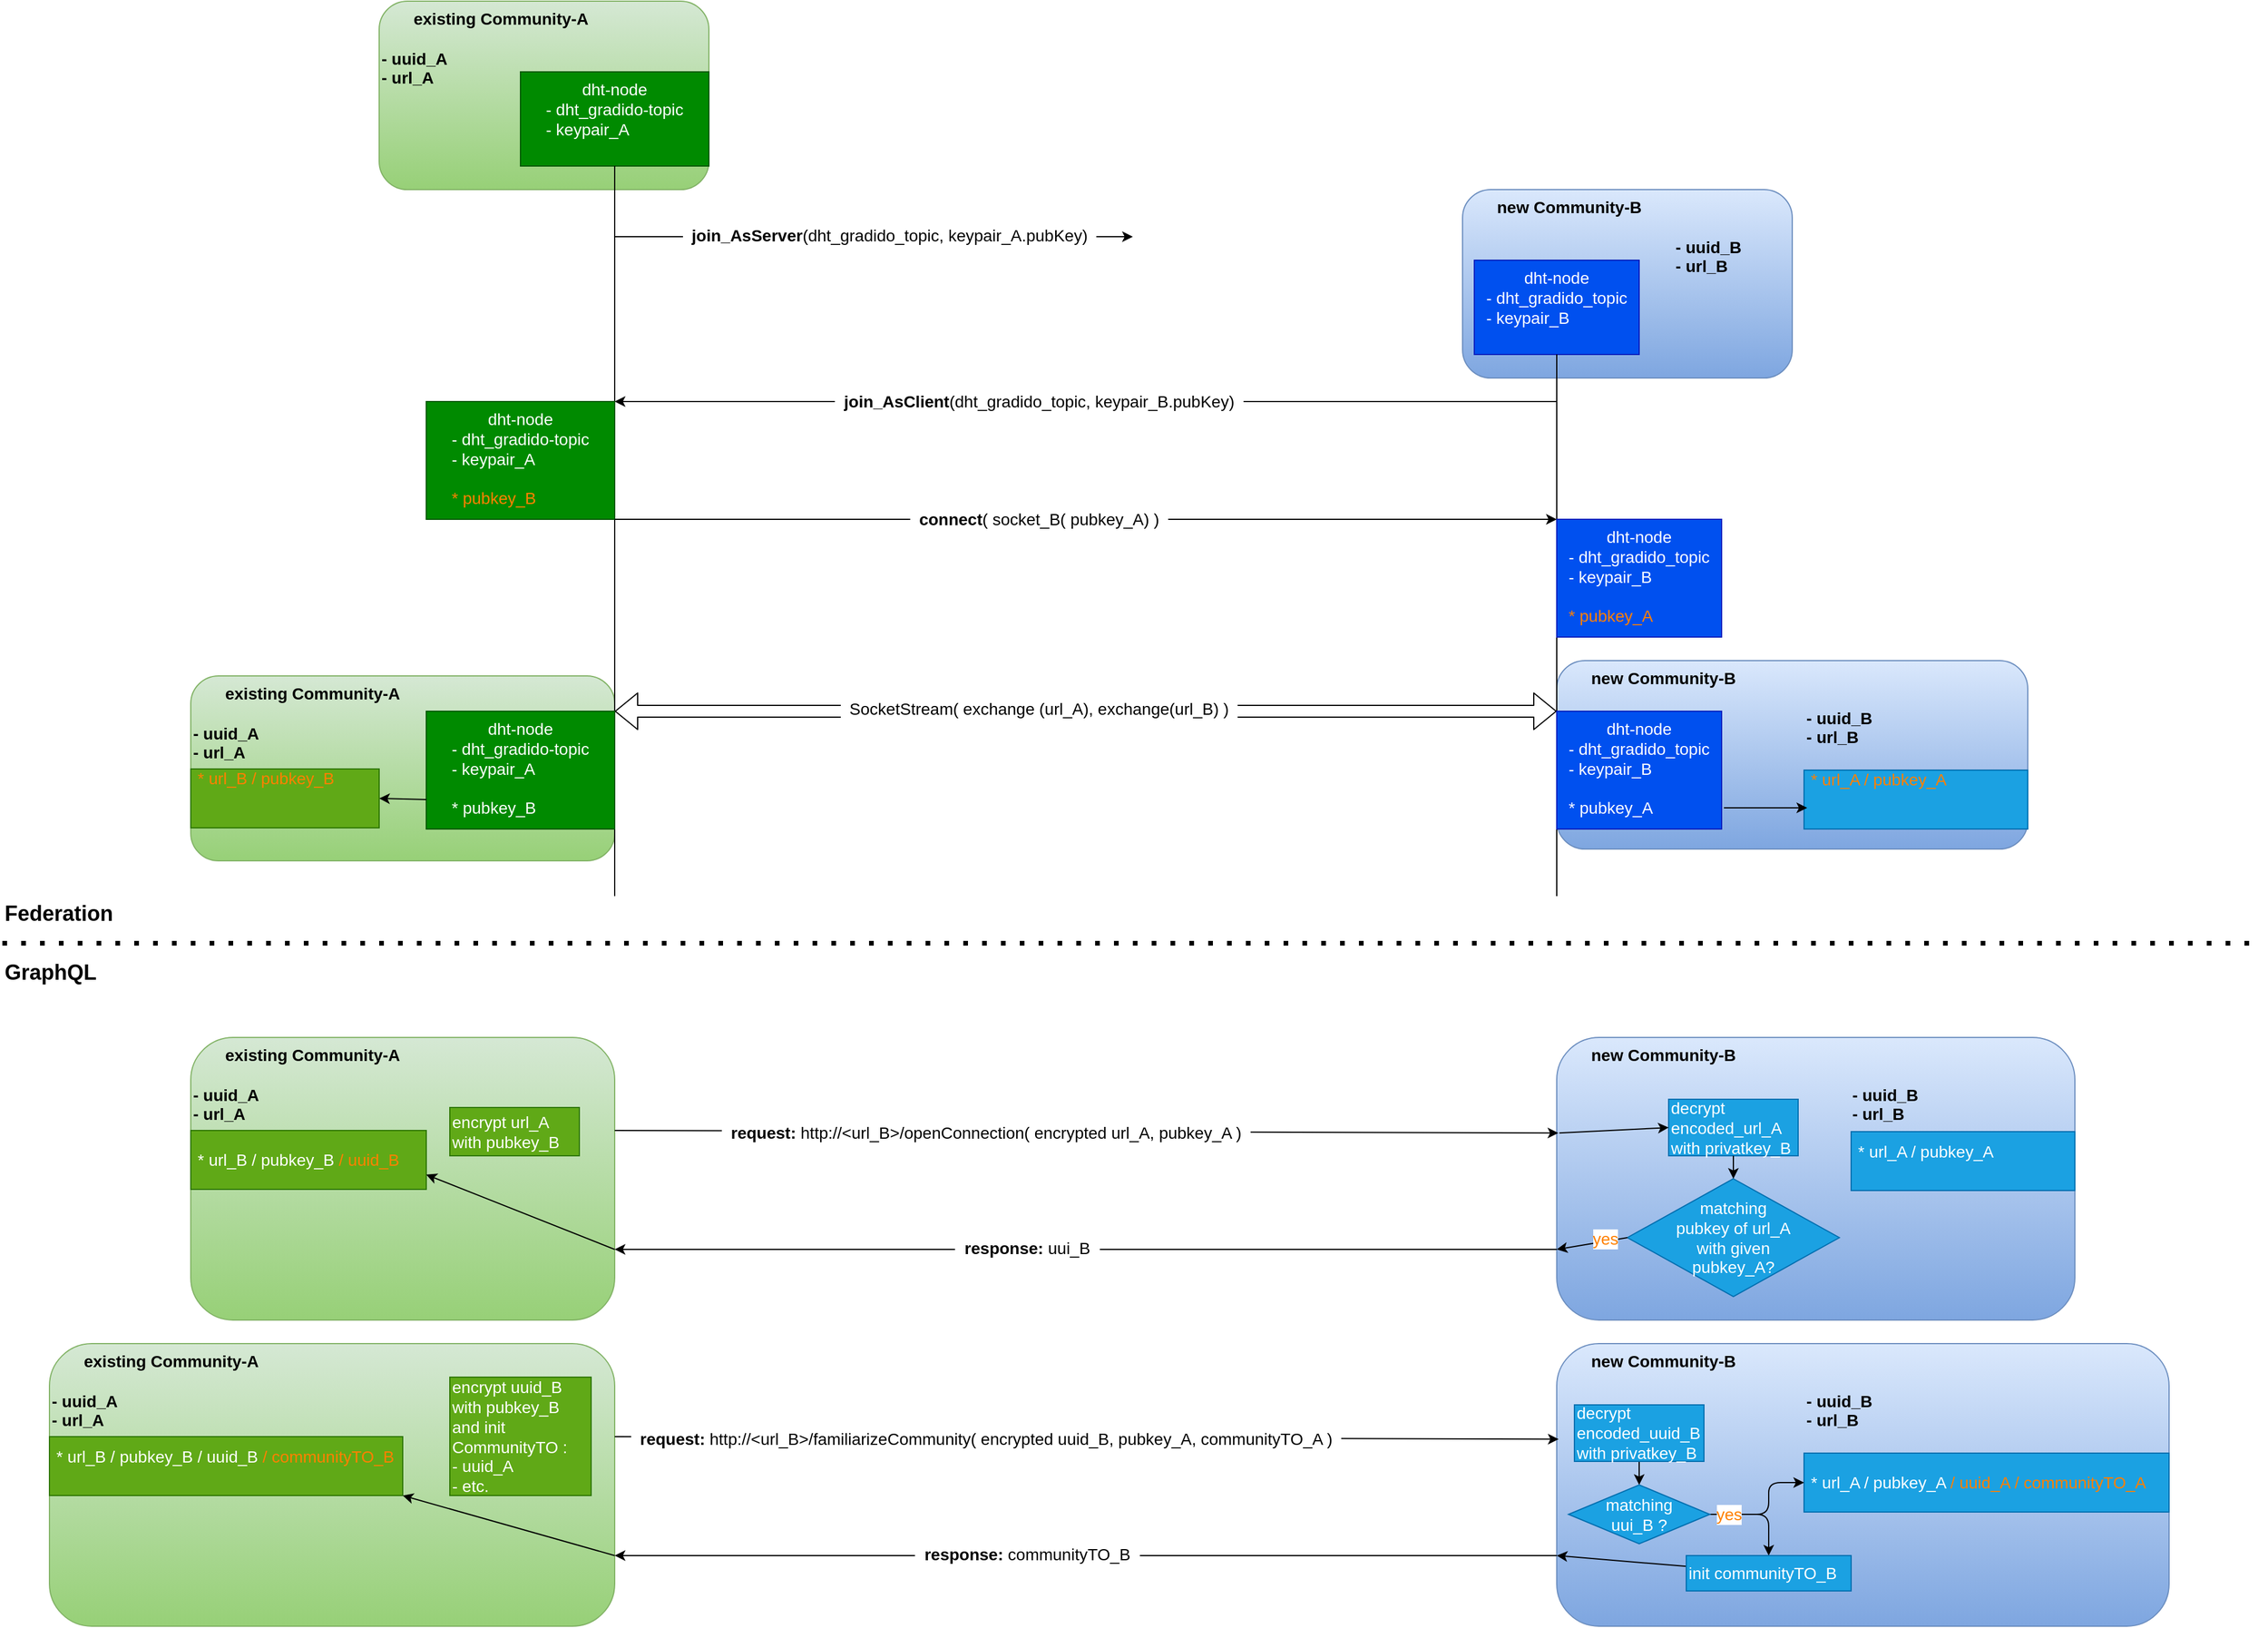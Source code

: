 <mxfile>
    <diagram id="jqy9GLoHfEna4h-l2pXZ" name="Seite-1">
        <mxGraphModel dx="2148" dy="1600" grid="1" gridSize="10" guides="1" tooltips="1" connect="1" arrows="1" fold="1" page="1" pageScale="1" pageWidth="2336" pageHeight="1654" math="0" shadow="0">
            <root>
                <mxCell id="0"/>
                <mxCell id="1" parent="0"/>
                <mxCell id="39" value="&lt;div&gt;&lt;span&gt;&amp;nbsp; &amp;nbsp; &amp;nbsp; &amp;nbsp;new Community-B&lt;/span&gt;&lt;/div&gt;&lt;div&gt;&lt;span&gt;&lt;br&gt;&lt;/span&gt;&lt;/div&gt;&lt;div&gt;&lt;span&gt;&amp;nbsp; &amp;nbsp; &amp;nbsp; &amp;nbsp; &amp;nbsp; &amp;nbsp; &amp;nbsp; &amp;nbsp; &amp;nbsp; &amp;nbsp; &amp;nbsp; &amp;nbsp; &amp;nbsp; &amp;nbsp; &amp;nbsp; &amp;nbsp; &amp;nbsp; &amp;nbsp; &amp;nbsp; &amp;nbsp; &amp;nbsp; &amp;nbsp; &amp;nbsp; &amp;nbsp; &amp;nbsp; &amp;nbsp; &amp;nbsp; - uuid_B&lt;/span&gt;&lt;/div&gt;&lt;div&gt;&lt;span&gt;&amp;nbsp; &amp;nbsp; &amp;nbsp; &amp;nbsp; &amp;nbsp; &amp;nbsp; &amp;nbsp; &amp;nbsp; &amp;nbsp; &amp;nbsp; &amp;nbsp; &amp;nbsp; &amp;nbsp; &amp;nbsp; &amp;nbsp; &amp;nbsp; &amp;nbsp; &amp;nbsp; &amp;nbsp; &amp;nbsp; &amp;nbsp; &amp;nbsp; &amp;nbsp; &amp;nbsp; &amp;nbsp; &amp;nbsp; &amp;nbsp; - url_B&lt;/span&gt;&lt;br&gt;&lt;/div&gt;" style="rounded=1;whiteSpace=wrap;html=1;verticalAlign=top;fontStyle=1;fontSize=14;align=left;fillColor=#dae8fc;strokeColor=#6c8ebf;gradientColor=#7ea6e0;" vertex="1" parent="1">
                    <mxGeometry x="1360" y="640" width="400" height="160" as="geometry"/>
                </mxCell>
                <mxCell id="35" value="&lt;div style=&quot;text-align: center&quot;&gt;&lt;span&gt;&amp;nbsp; &amp;nbsp; &amp;nbsp; &amp;nbsp;existing Community-A&lt;/span&gt;&lt;/div&gt;&lt;div&gt;&lt;span&gt;&lt;br&gt;&lt;/span&gt;&lt;/div&gt;&lt;div&gt;&lt;span&gt;- uuid_A&lt;/span&gt;&lt;/div&gt;&lt;div&gt;&lt;span&gt;- url_A&lt;/span&gt;&lt;/div&gt;" style="rounded=1;whiteSpace=wrap;html=1;verticalAlign=top;fontStyle=1;fontSize=14;align=left;fillColor=#d5e8d4;strokeColor=#82b366;gradientColor=#97d077;" vertex="1" parent="1">
                    <mxGeometry x="200" y="653" width="360" height="157" as="geometry"/>
                </mxCell>
                <mxCell id="2" value="&lt;div style=&quot;text-align: center&quot;&gt;&lt;span&gt;&amp;nbsp; &amp;nbsp; &amp;nbsp; &amp;nbsp;existing Community-A&lt;/span&gt;&lt;/div&gt;&lt;div&gt;&lt;span&gt;&lt;br&gt;&lt;/span&gt;&lt;/div&gt;&lt;div&gt;&lt;span&gt;- uuid_A&lt;/span&gt;&lt;/div&gt;&lt;div&gt;&lt;span&gt;- url_A&lt;/span&gt;&lt;br&gt;&lt;/div&gt;" style="rounded=1;whiteSpace=wrap;html=1;verticalAlign=top;fontStyle=1;fontSize=14;align=left;fillColor=#d5e8d4;strokeColor=#82b366;gradientColor=#97d077;" vertex="1" parent="1">
                    <mxGeometry x="360" y="80" width="280" height="160" as="geometry"/>
                </mxCell>
                <mxCell id="3" value="dht-node&lt;br&gt;- dht_gradido-topic&lt;br&gt;&lt;div style=&quot;text-align: left&quot;&gt;&lt;span&gt;- keypair_A&lt;/span&gt;&lt;/div&gt;" style="rounded=0;whiteSpace=wrap;html=1;fontSize=14;fillColor=#008a00;fontColor=#ffffff;strokeColor=#005700;verticalAlign=top;" vertex="1" parent="1">
                    <mxGeometry x="480" y="140" width="160" height="80" as="geometry"/>
                </mxCell>
                <mxCell id="4" value="&lt;div&gt;&lt;span&gt;&amp;nbsp; &amp;nbsp; &amp;nbsp; &amp;nbsp;new Community-B&lt;/span&gt;&lt;/div&gt;&lt;div&gt;&lt;span&gt;&lt;br&gt;&lt;/span&gt;&lt;/div&gt;&lt;div&gt;&lt;span&gt;&amp;nbsp; &amp;nbsp; &amp;nbsp; &amp;nbsp; &amp;nbsp; &amp;nbsp; &amp;nbsp; &amp;nbsp; &amp;nbsp; &amp;nbsp; &amp;nbsp; &amp;nbsp; &amp;nbsp; &amp;nbsp; &amp;nbsp; &amp;nbsp; &amp;nbsp; &amp;nbsp; &amp;nbsp; &amp;nbsp; &amp;nbsp; &amp;nbsp; &amp;nbsp; - uuid_B&lt;/span&gt;&lt;/div&gt;&lt;div&gt;&lt;span&gt;&amp;nbsp; &amp;nbsp; &amp;nbsp; &amp;nbsp; &amp;nbsp; &amp;nbsp; &amp;nbsp; &amp;nbsp; &amp;nbsp; &amp;nbsp; &amp;nbsp; &amp;nbsp; &amp;nbsp; &amp;nbsp; &amp;nbsp; &amp;nbsp; &amp;nbsp; &amp;nbsp; &amp;nbsp; &amp;nbsp; &amp;nbsp; &amp;nbsp; &amp;nbsp; - url_B&lt;/span&gt;&lt;br&gt;&lt;/div&gt;" style="rounded=1;whiteSpace=wrap;html=1;verticalAlign=top;fontStyle=1;fontSize=14;align=left;fillColor=#dae8fc;strokeColor=#6c8ebf;gradientColor=#7ea6e0;" vertex="1" parent="1">
                    <mxGeometry x="1280" y="240" width="280" height="160" as="geometry"/>
                </mxCell>
                <mxCell id="5" value="dht-node&lt;br&gt;&lt;div style=&quot;text-align: left&quot;&gt;&lt;span&gt;- dht_gradido_topic&lt;/span&gt;&lt;/div&gt;&lt;div style=&quot;text-align: left&quot;&gt;&lt;span&gt;- keypair_B&lt;/span&gt;&lt;/div&gt;" style="rounded=0;whiteSpace=wrap;html=1;fontSize=14;fillColor=#0050ef;fontColor=#ffffff;strokeColor=#001DBC;verticalAlign=top;" vertex="1" parent="1">
                    <mxGeometry x="1290" y="300" width="140" height="80" as="geometry"/>
                </mxCell>
                <mxCell id="15" value="" style="endArrow=classic;html=1;fontSize=14;" edge="1" parent="1">
                    <mxGeometry width="50" height="50" relative="1" as="geometry">
                        <mxPoint x="560" y="280" as="sourcePoint"/>
                        <mxPoint x="1000" y="280" as="targetPoint"/>
                    </mxGeometry>
                </mxCell>
                <mxCell id="17" value="&lt;b&gt;&amp;nbsp; join_AsServer&lt;/b&gt;(dht_gradido_topic, keypair_A.pubKey)&amp;nbsp;&amp;nbsp;" style="edgeLabel;html=1;align=center;verticalAlign=middle;resizable=0;points=[];fontSize=14;" vertex="1" connectable="0" parent="15">
                    <mxGeometry x="0.222" relative="1" as="geometry">
                        <mxPoint x="-36" y="-1" as="offset"/>
                    </mxGeometry>
                </mxCell>
                <mxCell id="19" value="" style="endArrow=classic;html=1;fontSize=14;" edge="1" parent="1">
                    <mxGeometry width="50" height="50" relative="1" as="geometry">
                        <mxPoint x="1360" y="420" as="sourcePoint"/>
                        <mxPoint x="560" y="420" as="targetPoint"/>
                    </mxGeometry>
                </mxCell>
                <mxCell id="20" value="&lt;b&gt;&amp;nbsp; join_AsClient&lt;/b&gt;(dht_gradido_topic, keypair_B.pubKey)&amp;nbsp;&amp;nbsp;" style="edgeLabel;html=1;align=center;verticalAlign=middle;resizable=0;points=[];fontSize=14;" vertex="1" connectable="0" parent="19">
                    <mxGeometry x="0.416" relative="1" as="geometry">
                        <mxPoint x="126" as="offset"/>
                    </mxGeometry>
                </mxCell>
                <mxCell id="23" value="" style="endArrow=none;html=1;fontSize=14;entryX=0.5;entryY=1;entryDx=0;entryDy=0;" edge="1" parent="1" target="3">
                    <mxGeometry width="50" height="50" relative="1" as="geometry">
                        <mxPoint x="560" y="840" as="sourcePoint"/>
                        <mxPoint x="990" y="390" as="targetPoint"/>
                    </mxGeometry>
                </mxCell>
                <mxCell id="24" value="" style="endArrow=none;html=1;fontSize=14;entryX=0.5;entryY=1;entryDx=0;entryDy=0;" edge="1" parent="1" target="5">
                    <mxGeometry width="50" height="50" relative="1" as="geometry">
                        <mxPoint x="1360" y="840" as="sourcePoint"/>
                        <mxPoint x="1090" y="100" as="targetPoint"/>
                    </mxGeometry>
                </mxCell>
                <mxCell id="25" value="dht-node&lt;br&gt;- dht_gradido-topic&lt;br&gt;&lt;div style=&quot;text-align: left&quot;&gt;&lt;span&gt;- keypair_A&lt;/span&gt;&lt;/div&gt;&lt;div style=&quot;text-align: left&quot;&gt;&lt;span&gt;&lt;br&gt;&lt;/span&gt;&lt;/div&gt;&lt;div style=&quot;text-align: left&quot;&gt;&lt;span&gt;&lt;font color=&quot;#ff8000&quot;&gt;* pubkey_B&lt;/font&gt;&lt;/span&gt;&lt;/div&gt;" style="rounded=0;whiteSpace=wrap;html=1;fontSize=14;fillColor=#008a00;fontColor=#ffffff;strokeColor=#005700;verticalAlign=top;" vertex="1" parent="1">
                    <mxGeometry x="400" y="420" width="160" height="100" as="geometry"/>
                </mxCell>
                <mxCell id="26" value="dht-node&lt;br&gt;&lt;div style=&quot;text-align: left&quot;&gt;&lt;span&gt;- dht_gradido_topic&lt;/span&gt;&lt;/div&gt;&lt;div style=&quot;text-align: left&quot;&gt;&lt;span&gt;- keypair_B&lt;/span&gt;&lt;/div&gt;&lt;div style=&quot;text-align: left&quot;&gt;&lt;span&gt;&lt;br&gt;&lt;/span&gt;&lt;/div&gt;&lt;div style=&quot;text-align: left&quot;&gt;&lt;span&gt;&lt;font color=&quot;#ff8000&quot;&gt;* pubkey_A&lt;/font&gt;&lt;/span&gt;&lt;/div&gt;" style="rounded=0;whiteSpace=wrap;html=1;fontSize=14;fillColor=#0050ef;fontColor=#ffffff;strokeColor=#001DBC;verticalAlign=top;" vertex="1" parent="1">
                    <mxGeometry x="1360" y="520" width="140" height="100" as="geometry"/>
                </mxCell>
                <mxCell id="27" value="" style="endArrow=classic;html=1;fontSize=14;" edge="1" parent="1">
                    <mxGeometry width="50" height="50" relative="1" as="geometry">
                        <mxPoint x="560" y="520" as="sourcePoint"/>
                        <mxPoint x="1360" y="520" as="targetPoint"/>
                    </mxGeometry>
                </mxCell>
                <mxCell id="28" value="&lt;b&gt;&amp;nbsp; connect&lt;/b&gt;( socket_B( pubkey_A) )&amp;nbsp;&amp;nbsp;" style="edgeLabel;html=1;align=center;verticalAlign=middle;resizable=0;points=[];fontSize=14;" vertex="1" connectable="0" parent="27">
                    <mxGeometry x="0.222" relative="1" as="geometry">
                        <mxPoint x="-129" as="offset"/>
                    </mxGeometry>
                </mxCell>
                <mxCell id="31" value="" style="shape=flexArrow;endArrow=classic;startArrow=classic;html=1;fontSize=14;" edge="1" parent="1">
                    <mxGeometry width="100" height="100" relative="1" as="geometry">
                        <mxPoint x="560" y="683" as="sourcePoint"/>
                        <mxPoint x="1360" y="683" as="targetPoint"/>
                    </mxGeometry>
                </mxCell>
                <mxCell id="32" value="&amp;nbsp; SocketStream( exchange (url_A), exchange(url_B) )&amp;nbsp;&amp;nbsp;" style="edgeLabel;html=1;align=center;verticalAlign=middle;resizable=0;points=[];fontSize=14;" vertex="1" connectable="0" parent="31">
                    <mxGeometry x="-0.215" y="-1" relative="1" as="geometry">
                        <mxPoint x="46" y="-3" as="offset"/>
                    </mxGeometry>
                </mxCell>
                <mxCell id="33" value="dht-node&lt;br&gt;- dht_gradido-topic&lt;br&gt;&lt;div style=&quot;text-align: left&quot;&gt;&lt;span&gt;- keypair_A&lt;/span&gt;&lt;/div&gt;&lt;div style=&quot;text-align: left&quot;&gt;&lt;span&gt;&lt;br&gt;&lt;/span&gt;&lt;/div&gt;&lt;div style=&quot;text-align: left&quot;&gt;&lt;span&gt;* pubkey_B&lt;/span&gt;&lt;/div&gt;" style="rounded=0;whiteSpace=wrap;html=1;fontSize=14;fillColor=#008a00;fontColor=#ffffff;strokeColor=#005700;verticalAlign=top;" vertex="1" parent="1">
                    <mxGeometry x="400" y="683" width="160" height="100" as="geometry"/>
                </mxCell>
                <mxCell id="34" value="dht-node&lt;br&gt;&lt;div style=&quot;text-align: left&quot;&gt;&lt;span&gt;- dht_gradido_topic&lt;/span&gt;&lt;/div&gt;&lt;div style=&quot;text-align: left&quot;&gt;&lt;span&gt;- keypair_B&lt;/span&gt;&lt;/div&gt;&lt;div style=&quot;text-align: left&quot;&gt;&lt;span&gt;&lt;br&gt;&lt;/span&gt;&lt;/div&gt;&lt;div style=&quot;text-align: left&quot;&gt;&lt;span&gt;* pubkey_A&lt;/span&gt;&lt;/div&gt;" style="rounded=0;whiteSpace=wrap;html=1;fontSize=14;fillColor=#0050ef;fontColor=#ffffff;strokeColor=#001DBC;verticalAlign=top;" vertex="1" parent="1">
                    <mxGeometry x="1360" y="683" width="140" height="100" as="geometry"/>
                </mxCell>
                <mxCell id="36" value="" style="endArrow=classic;html=1;fontSize=14;exitX=0;exitY=0.75;exitDx=0;exitDy=0;startArrow=none;entryX=1;entryY=0.5;entryDx=0;entryDy=0;" edge="1" parent="1" source="33" target="37">
                    <mxGeometry width="50" height="50" relative="1" as="geometry">
                        <mxPoint x="620" y="783" as="sourcePoint"/>
                        <mxPoint x="240" y="742" as="targetPoint"/>
                    </mxGeometry>
                </mxCell>
                <mxCell id="37" value="&lt;font color=&quot;#ff8000&quot;&gt;&amp;nbsp;* url_B / pubkey_B&lt;br&gt;&lt;br&gt;&lt;br&gt;&lt;/font&gt;" style="rounded=0;whiteSpace=wrap;html=1;fontSize=14;fillColor=#60a917;fontColor=#ffffff;strokeColor=#2D7600;align=left;" vertex="1" parent="1">
                    <mxGeometry x="200" y="732" width="160" height="50" as="geometry"/>
                </mxCell>
                <mxCell id="40" value="&lt;font color=&quot;#ff8000&quot;&gt;&amp;nbsp;* url_A / pubkey_A&lt;br&gt;&lt;br&gt;&lt;br&gt;&lt;/font&gt;" style="rounded=0;whiteSpace=wrap;html=1;fontSize=14;fillColor=#1ba1e2;fontColor=#ffffff;strokeColor=#006EAF;align=left;" vertex="1" parent="1">
                    <mxGeometry x="1570" y="733" width="190" height="50" as="geometry"/>
                </mxCell>
                <mxCell id="41" value="" style="endArrow=classic;html=1;fontSize=14;exitX=1.014;exitY=0.82;exitDx=0;exitDy=0;exitPerimeter=0;entryX=0.014;entryY=0.64;entryDx=0;entryDy=0;entryPerimeter=0;" edge="1" parent="1" source="34" target="40">
                    <mxGeometry width="50" height="50" relative="1" as="geometry">
                        <mxPoint x="1770" y="600" as="sourcePoint"/>
                        <mxPoint x="1820" y="550" as="targetPoint"/>
                    </mxGeometry>
                </mxCell>
                <mxCell id="42" value="&lt;div style=&quot;text-align: center&quot;&gt;&lt;span&gt;&amp;nbsp; &amp;nbsp; &amp;nbsp; &amp;nbsp;existing Community-A&lt;/span&gt;&lt;/div&gt;&lt;div&gt;&lt;span&gt;&lt;br&gt;&lt;/span&gt;&lt;/div&gt;&lt;div&gt;&lt;span&gt;- uuid_A&lt;/span&gt;&lt;/div&gt;&lt;div&gt;&lt;span&gt;- url_A&lt;/span&gt;&lt;/div&gt;" style="rounded=1;whiteSpace=wrap;html=1;verticalAlign=top;fontStyle=1;fontSize=14;align=left;fillColor=#d5e8d4;strokeColor=#82b366;gradientColor=#97d077;" vertex="1" parent="1">
                    <mxGeometry x="200" y="960" width="360" height="240" as="geometry"/>
                </mxCell>
                <mxCell id="43" value="&amp;nbsp;* url_B / pubkey_B &lt;font color=&quot;#ff8000&quot;&gt;/ uuid_B&lt;/font&gt;&lt;br&gt;" style="rounded=0;whiteSpace=wrap;html=1;fontSize=14;fillColor=#60a917;fontColor=#ffffff;strokeColor=#2D7600;align=left;" vertex="1" parent="1">
                    <mxGeometry x="200" y="1039" width="200" height="50" as="geometry"/>
                </mxCell>
                <mxCell id="44" value="&lt;div&gt;&lt;span&gt;&amp;nbsp; &amp;nbsp; &amp;nbsp; &amp;nbsp;new Community-B&lt;/span&gt;&lt;/div&gt;&lt;div&gt;&lt;span&gt;&lt;br&gt;&lt;/span&gt;&lt;/div&gt;&lt;div&gt;&lt;span&gt;&amp;nbsp; &amp;nbsp; &amp;nbsp; &amp;nbsp; &amp;nbsp; &amp;nbsp; &amp;nbsp; &amp;nbsp; &amp;nbsp; &amp;nbsp; &amp;nbsp; &amp;nbsp; &amp;nbsp; &amp;nbsp; &amp;nbsp; &amp;nbsp; &amp;nbsp; &amp;nbsp; &amp;nbsp; &amp;nbsp; &amp;nbsp; &amp;nbsp; &amp;nbsp; &amp;nbsp; &amp;nbsp; &amp;nbsp; &amp;nbsp; &amp;nbsp; &amp;nbsp; &amp;nbsp; &amp;nbsp; &amp;nbsp; - uuid_B&lt;/span&gt;&lt;/div&gt;&lt;div&gt;&lt;span&gt;&amp;nbsp; &amp;nbsp; &amp;nbsp; &amp;nbsp; &amp;nbsp; &amp;nbsp; &amp;nbsp; &amp;nbsp; &amp;nbsp; &amp;nbsp; &amp;nbsp; &amp;nbsp; &amp;nbsp; &amp;nbsp; &amp;nbsp; &amp;nbsp; &amp;nbsp; &amp;nbsp; &amp;nbsp; &amp;nbsp; &amp;nbsp; &amp;nbsp; &amp;nbsp; &amp;nbsp; &amp;nbsp; &amp;nbsp; &amp;nbsp; &amp;nbsp; &amp;nbsp; &amp;nbsp; &amp;nbsp; &amp;nbsp; - url_B&lt;/span&gt;&lt;br&gt;&lt;/div&gt;" style="rounded=1;whiteSpace=wrap;html=1;verticalAlign=top;fontStyle=1;fontSize=14;align=left;fillColor=#dae8fc;strokeColor=#6c8ebf;gradientColor=#7ea6e0;" vertex="1" parent="1">
                    <mxGeometry x="1360" y="960" width="440" height="240" as="geometry"/>
                </mxCell>
                <mxCell id="45" value="&amp;nbsp;* url_A / pubkey_A&lt;br&gt;&lt;br&gt;" style="rounded=0;whiteSpace=wrap;html=1;fontSize=14;fillColor=#1ba1e2;fontColor=#ffffff;strokeColor=#006EAF;align=left;" vertex="1" parent="1">
                    <mxGeometry x="1610" y="1040" width="190" height="50" as="geometry"/>
                </mxCell>
                <mxCell id="46" value="" style="endArrow=classic;html=1;fontSize=14;exitX=1;exitY=0.329;exitDx=0;exitDy=0;entryX=0.003;entryY=0.338;entryDx=0;entryDy=0;entryPerimeter=0;exitPerimeter=0;" edge="1" parent="1" source="42" target="44">
                    <mxGeometry width="50" height="50" relative="1" as="geometry">
                        <mxPoint x="920" y="1130" as="sourcePoint"/>
                        <mxPoint x="970" y="1080" as="targetPoint"/>
                    </mxGeometry>
                </mxCell>
                <mxCell id="47" value="&lt;b&gt;&amp;nbsp; request: &lt;/b&gt;http://&amp;lt;url_B&amp;gt;/openConnection( encrypted url_A, pubkey_A )&amp;nbsp;&amp;nbsp;" style="edgeLabel;html=1;align=center;verticalAlign=middle;resizable=0;points=[];fontSize=14;" vertex="1" connectable="0" parent="46">
                    <mxGeometry x="-0.215" y="-1" relative="1" as="geometry">
                        <mxPoint as="offset"/>
                    </mxGeometry>
                </mxCell>
                <mxCell id="48" value="encrypt url_A&amp;nbsp; &lt;br&gt;with pubkey_B" style="rounded=0;whiteSpace=wrap;html=1;fontSize=14;fillColor=#60a917;fontColor=#ffffff;strokeColor=#2D7600;align=left;" vertex="1" parent="1">
                    <mxGeometry x="420" y="1019.5" width="110" height="41" as="geometry"/>
                </mxCell>
                <mxCell id="49" value="" style="endArrow=classic;html=1;fontSize=14;exitX=0;exitY=0.75;exitDx=0;exitDy=0;entryX=1;entryY=0.75;entryDx=0;entryDy=0;" edge="1" parent="1" source="44" target="42">
                    <mxGeometry width="50" height="50" relative="1" as="geometry">
                        <mxPoint x="990" y="790" as="sourcePoint"/>
                        <mxPoint x="1040" y="740" as="targetPoint"/>
                    </mxGeometry>
                </mxCell>
                <mxCell id="50" value="&lt;b&gt;&amp;nbsp; response:&lt;/b&gt; uui_B&amp;nbsp;&amp;nbsp;" style="edgeLabel;html=1;align=center;verticalAlign=middle;resizable=0;points=[];fontSize=14;" vertex="1" connectable="0" parent="49">
                    <mxGeometry x="0.255" y="2" relative="1" as="geometry">
                        <mxPoint x="52" y="-3" as="offset"/>
                    </mxGeometry>
                </mxCell>
                <mxCell id="51" value="decrypt encoded_url_A&amp;nbsp; &lt;br&gt;with privatkey_B" style="rounded=0;whiteSpace=wrap;html=1;fontSize=14;fillColor=#1ba1e2;fontColor=#ffffff;strokeColor=#006EAF;align=left;" vertex="1" parent="1">
                    <mxGeometry x="1455" y="1012.5" width="110" height="48" as="geometry"/>
                </mxCell>
                <mxCell id="53" value="matching &lt;br&gt;pubkey of url_A&lt;br&gt;with given &lt;br&gt;pubkey_A?" style="rhombus;whiteSpace=wrap;html=1;fontSize=14;fillColor=#1ba1e2;fontColor=#ffffff;strokeColor=#006EAF;" vertex="1" parent="1">
                    <mxGeometry x="1420" y="1080" width="180" height="100" as="geometry"/>
                </mxCell>
                <mxCell id="54" value="" style="endArrow=classic;html=1;fontSize=14;exitX=1;exitY=0.75;exitDx=0;exitDy=0;entryX=1;entryY=0.75;entryDx=0;entryDy=0;" edge="1" parent="1" source="42" target="43">
                    <mxGeometry width="50" height="50" relative="1" as="geometry">
                        <mxPoint x="670" y="1090" as="sourcePoint"/>
                        <mxPoint x="720" y="1040" as="targetPoint"/>
                    </mxGeometry>
                </mxCell>
                <mxCell id="55" value="&lt;div style=&quot;text-align: center&quot;&gt;&lt;span&gt;&amp;nbsp; &amp;nbsp; &amp;nbsp; &amp;nbsp;existing Community-A&lt;/span&gt;&lt;/div&gt;&lt;div&gt;&lt;span&gt;&lt;br&gt;&lt;/span&gt;&lt;/div&gt;&lt;div&gt;&lt;span&gt;- uuid_A&lt;/span&gt;&lt;/div&gt;&lt;div&gt;&lt;span&gt;- url_A&lt;/span&gt;&lt;/div&gt;" style="rounded=1;whiteSpace=wrap;html=1;verticalAlign=top;fontStyle=1;fontSize=14;align=left;fillColor=#d5e8d4;strokeColor=#82b366;gradientColor=#97d077;" vertex="1" parent="1">
                    <mxGeometry x="80" y="1220" width="480" height="240" as="geometry"/>
                </mxCell>
                <mxCell id="56" value="&amp;nbsp;* url_B / pubkey_B / uuid_B &lt;font color=&quot;#ff8000&quot;&gt;/ communityTO_B&lt;br&gt;&lt;/font&gt;&lt;br&gt;" style="rounded=0;whiteSpace=wrap;html=1;fontSize=14;fillColor=#60a917;fontColor=#ffffff;strokeColor=#2D7600;align=left;" vertex="1" parent="1">
                    <mxGeometry x="80" y="1299" width="300" height="50" as="geometry"/>
                </mxCell>
                <mxCell id="57" value="&lt;div&gt;&lt;span&gt;&amp;nbsp; &amp;nbsp; &amp;nbsp; &amp;nbsp;new Community-B&lt;/span&gt;&lt;/div&gt;&lt;div&gt;&lt;span&gt;&lt;br&gt;&lt;/span&gt;&lt;/div&gt;&lt;div&gt;&lt;span&gt;&amp;nbsp; &amp;nbsp; &amp;nbsp; &amp;nbsp; &amp;nbsp; &amp;nbsp; &amp;nbsp; &amp;nbsp; &amp;nbsp; &amp;nbsp; &amp;nbsp; &amp;nbsp; &amp;nbsp; &amp;nbsp; &amp;nbsp; &amp;nbsp; &amp;nbsp; &amp;nbsp; &amp;nbsp; &amp;nbsp; &amp;nbsp; &amp;nbsp; &amp;nbsp; &amp;nbsp; &amp;nbsp; &amp;nbsp; &amp;nbsp; - uuid_B&lt;/span&gt;&lt;/div&gt;&lt;div&gt;&lt;span&gt;&amp;nbsp; &amp;nbsp; &amp;nbsp; &amp;nbsp; &amp;nbsp; &amp;nbsp; &amp;nbsp; &amp;nbsp; &amp;nbsp; &amp;nbsp; &amp;nbsp; &amp;nbsp; &amp;nbsp; &amp;nbsp; &amp;nbsp; &amp;nbsp; &amp;nbsp; &amp;nbsp; &amp;nbsp; &amp;nbsp; &amp;nbsp; &amp;nbsp; &amp;nbsp; &amp;nbsp; &amp;nbsp; &amp;nbsp; &amp;nbsp; - url_B&lt;/span&gt;&lt;br&gt;&lt;/div&gt;" style="rounded=1;whiteSpace=wrap;html=1;verticalAlign=top;fontStyle=1;fontSize=14;align=left;fillColor=#dae8fc;strokeColor=#6c8ebf;gradientColor=#7ea6e0;" vertex="1" parent="1">
                    <mxGeometry x="1360" y="1220" width="520" height="240" as="geometry"/>
                </mxCell>
                <mxCell id="58" value="&amp;nbsp;* url_A / pubkey_A&lt;font color=&quot;#ff8000&quot;&gt; / uuid_A / communityTO_A&lt;/font&gt;" style="rounded=0;whiteSpace=wrap;html=1;fontSize=14;fillColor=#1ba1e2;fontColor=#ffffff;strokeColor=#006EAF;align=left;" vertex="1" parent="1">
                    <mxGeometry x="1570" y="1313" width="310" height="50" as="geometry"/>
                </mxCell>
                <mxCell id="59" value="" style="endArrow=classic;html=1;fontSize=14;exitX=1;exitY=0.329;exitDx=0;exitDy=0;entryX=0.003;entryY=0.338;entryDx=0;entryDy=0;entryPerimeter=0;exitPerimeter=0;" edge="1" parent="1" source="55" target="57">
                    <mxGeometry width="50" height="50" relative="1" as="geometry">
                        <mxPoint x="920" y="1390" as="sourcePoint"/>
                        <mxPoint x="970" y="1340" as="targetPoint"/>
                    </mxGeometry>
                </mxCell>
                <mxCell id="60" value="&lt;b&gt;&amp;nbsp; request: &lt;/b&gt;http://&amp;lt;url_B&amp;gt;/familiarizeCommunity( encrypted uuid_B, pubkey_A, communityTO_A )&amp;nbsp;&amp;nbsp;" style="edgeLabel;html=1;align=center;verticalAlign=middle;resizable=0;points=[];fontSize=14;" vertex="1" connectable="0" parent="59">
                    <mxGeometry x="-0.215" y="-1" relative="1" as="geometry">
                        <mxPoint as="offset"/>
                    </mxGeometry>
                </mxCell>
                <mxCell id="61" value="encrypt uuid_B&amp;nbsp;&amp;nbsp;&lt;br&gt;with pubkey_B&lt;br&gt;and init CommunityTO : &lt;br&gt;- uuid_A&lt;br&gt;- etc." style="rounded=0;whiteSpace=wrap;html=1;fontSize=14;fillColor=#60a917;fontColor=#ffffff;strokeColor=#2D7600;align=left;" vertex="1" parent="1">
                    <mxGeometry x="420" y="1248.5" width="120" height="100.5" as="geometry"/>
                </mxCell>
                <mxCell id="62" value="" style="endArrow=classic;html=1;fontSize=14;exitX=0;exitY=0.75;exitDx=0;exitDy=0;entryX=1;entryY=0.75;entryDx=0;entryDy=0;" edge="1" parent="1" source="57" target="55">
                    <mxGeometry width="50" height="50" relative="1" as="geometry">
                        <mxPoint x="990" y="1050" as="sourcePoint"/>
                        <mxPoint x="1040" y="1000" as="targetPoint"/>
                    </mxGeometry>
                </mxCell>
                <mxCell id="63" value="&lt;b&gt;&amp;nbsp; response:&lt;/b&gt;&amp;nbsp;communityTO_B&amp;nbsp;&amp;nbsp;" style="edgeLabel;html=1;align=center;verticalAlign=middle;resizable=0;points=[];fontSize=14;" vertex="1" connectable="0" parent="62">
                    <mxGeometry x="0.255" y="2" relative="1" as="geometry">
                        <mxPoint x="52" y="-3" as="offset"/>
                    </mxGeometry>
                </mxCell>
                <mxCell id="74" value="" style="edgeStyle=none;html=1;fontSize=14;fontColor=#FF8000;startArrow=none;startFill=0;endArrow=classic;endFill=1;" edge="1" parent="1" source="64" target="65">
                    <mxGeometry relative="1" as="geometry"/>
                </mxCell>
                <mxCell id="64" value="decrypt encoded_uuid_B&amp;nbsp;&amp;nbsp;&lt;br&gt;with privatkey_B" style="rounded=0;whiteSpace=wrap;html=1;fontSize=14;fillColor=#1ba1e2;fontColor=#ffffff;strokeColor=#006EAF;align=left;" vertex="1" parent="1">
                    <mxGeometry x="1375" y="1272" width="110" height="48" as="geometry"/>
                </mxCell>
                <mxCell id="75" style="edgeStyle=none;html=1;entryX=0.5;entryY=0;entryDx=0;entryDy=0;fontSize=14;fontColor=#FF8000;startArrow=none;startFill=0;endArrow=classic;endFill=1;exitX=1;exitY=0.5;exitDx=0;exitDy=0;" edge="1" parent="1" source="65" target="73">
                    <mxGeometry relative="1" as="geometry">
                        <Array as="points">
                            <mxPoint x="1540" y="1365"/>
                        </Array>
                    </mxGeometry>
                </mxCell>
                <mxCell id="76" style="edgeStyle=none;html=1;entryX=0;entryY=0.5;entryDx=0;entryDy=0;fontSize=14;fontColor=#FF8000;startArrow=none;startFill=0;endArrow=classic;endFill=1;exitX=1;exitY=0.5;exitDx=0;exitDy=0;" edge="1" parent="1" source="65" target="58">
                    <mxGeometry relative="1" as="geometry">
                        <Array as="points">
                            <mxPoint x="1540" y="1365"/>
                            <mxPoint x="1540" y="1338"/>
                        </Array>
                    </mxGeometry>
                </mxCell>
                <mxCell id="77" value="yes" style="edgeLabel;html=1;align=center;verticalAlign=middle;resizable=0;points=[];fontSize=14;fontColor=#FF8000;" vertex="1" connectable="0" parent="76">
                    <mxGeometry x="-0.701" y="1" relative="1" as="geometry">
                        <mxPoint y="1" as="offset"/>
                    </mxGeometry>
                </mxCell>
                <mxCell id="65" value="matching &lt;br&gt;uui_B&amp;nbsp;?" style="rhombus;whiteSpace=wrap;html=1;fontSize=14;fillColor=#1ba1e2;fontColor=#ffffff;strokeColor=#006EAF;" vertex="1" parent="1">
                    <mxGeometry x="1370" y="1340" width="120" height="50" as="geometry"/>
                </mxCell>
                <mxCell id="67" value="" style="endArrow=classic;html=1;fontSize=14;fontColor=#FF8000;entryX=0.5;entryY=0;entryDx=0;entryDy=0;exitX=0.5;exitY=1;exitDx=0;exitDy=0;" edge="1" parent="1" source="51" target="53">
                    <mxGeometry width="50" height="50" relative="1" as="geometry">
                        <mxPoint x="1350" y="1050" as="sourcePoint"/>
                        <mxPoint x="1400" y="1000" as="targetPoint"/>
                    </mxGeometry>
                </mxCell>
                <mxCell id="68" value="" style="endArrow=classic;html=1;fontSize=14;fontColor=#FF8000;entryX=0;entryY=0.5;entryDx=0;entryDy=0;exitX=0.005;exitY=0.338;exitDx=0;exitDy=0;exitPerimeter=0;" edge="1" parent="1" source="44" target="51">
                    <mxGeometry width="50" height="50" relative="1" as="geometry">
                        <mxPoint x="1350" y="1050" as="sourcePoint"/>
                        <mxPoint x="1400" y="1000" as="targetPoint"/>
                    </mxGeometry>
                </mxCell>
                <mxCell id="71" value="" style="endArrow=classic;html=1;fontSize=14;fontColor=#FF8000;exitX=0;exitY=0.5;exitDx=0;exitDy=0;entryX=0;entryY=0.75;entryDx=0;entryDy=0;" edge="1" parent="1" source="53" target="44">
                    <mxGeometry width="50" height="50" relative="1" as="geometry">
                        <mxPoint x="1300" y="1220" as="sourcePoint"/>
                        <mxPoint x="1350" y="1170" as="targetPoint"/>
                    </mxGeometry>
                </mxCell>
                <mxCell id="72" value="yes" style="edgeLabel;html=1;align=center;verticalAlign=middle;resizable=0;points=[];fontSize=14;fontColor=#FF8000;" vertex="1" connectable="0" parent="71">
                    <mxGeometry x="0.47" y="1" relative="1" as="geometry">
                        <mxPoint x="24" y="-8" as="offset"/>
                    </mxGeometry>
                </mxCell>
                <mxCell id="78" style="edgeStyle=none;html=1;entryX=0;entryY=0.75;entryDx=0;entryDy=0;fontSize=14;fontColor=#FF8000;startArrow=none;startFill=0;endArrow=classic;endFill=1;" edge="1" parent="1" source="73" target="57">
                    <mxGeometry relative="1" as="geometry"/>
                </mxCell>
                <mxCell id="73" value="init communityTO_B" style="rounded=0;whiteSpace=wrap;html=1;fontSize=14;fillColor=#1ba1e2;fontColor=#ffffff;strokeColor=#006EAF;align=left;" vertex="1" parent="1">
                    <mxGeometry x="1470" y="1400" width="140" height="30" as="geometry"/>
                </mxCell>
                <mxCell id="79" value="" style="endArrow=classic;html=1;fontSize=14;fontColor=#FF8000;exitX=1;exitY=0.75;exitDx=0;exitDy=0;entryX=1;entryY=1;entryDx=0;entryDy=0;" edge="1" parent="1" source="55" target="56">
                    <mxGeometry width="50" height="50" relative="1" as="geometry">
                        <mxPoint x="300" y="1370" as="sourcePoint"/>
                        <mxPoint x="350" y="1320" as="targetPoint"/>
                    </mxGeometry>
                </mxCell>
                <mxCell id="80" value="" style="endArrow=none;dashed=1;html=1;dashPattern=1 3;strokeWidth=4;fontSize=14;fontColor=#FF8000;" edge="1" parent="1">
                    <mxGeometry width="50" height="50" relative="1" as="geometry">
                        <mxPoint x="40" y="880" as="sourcePoint"/>
                        <mxPoint x="1960" y="880" as="targetPoint"/>
                    </mxGeometry>
                </mxCell>
                <mxCell id="81" value="&lt;font style=&quot;font-size: 18px;&quot;&gt;Federation&lt;/font&gt;" style="text;html=1;strokeColor=none;fillColor=none;align=left;verticalAlign=middle;whiteSpace=wrap;rounded=0;fontSize=18;fontColor=#000000;fontStyle=1" vertex="1" parent="1">
                    <mxGeometry x="40" y="840" width="120" height="30" as="geometry"/>
                </mxCell>
                <mxCell id="82" value="&lt;font style=&quot;font-size: 18px&quot;&gt;GraphQL&lt;/font&gt;" style="text;html=1;strokeColor=none;fillColor=none;align=left;verticalAlign=middle;whiteSpace=wrap;rounded=0;fontSize=18;fontColor=#000000;fontStyle=1" vertex="1" parent="1">
                    <mxGeometry x="40" y="890" width="160" height="30" as="geometry"/>
                </mxCell>
            </root>
        </mxGraphModel>
    </diagram>
</mxfile>
